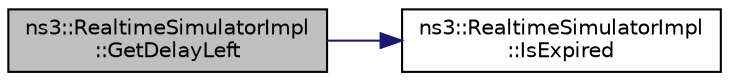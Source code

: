 digraph "ns3::RealtimeSimulatorImpl::GetDelayLeft"
{
 // LATEX_PDF_SIZE
  edge [fontname="Helvetica",fontsize="10",labelfontname="Helvetica",labelfontsize="10"];
  node [fontname="Helvetica",fontsize="10",shape=record];
  rankdir="LR";
  Node1 [label="ns3::RealtimeSimulatorImpl\l::GetDelayLeft",height=0.2,width=0.4,color="black", fillcolor="grey75", style="filled", fontcolor="black",tooltip="Get the remaining time until this event will execute."];
  Node1 -> Node2 [color="midnightblue",fontsize="10",style="solid",fontname="Helvetica"];
  Node2 [label="ns3::RealtimeSimulatorImpl\l::IsExpired",height=0.2,width=0.4,color="black", fillcolor="white", style="filled",URL="$classns3_1_1_realtime_simulator_impl.html#aff813e6c1cb5871d12a7ab481b41cfe7",tooltip="Check if an event has already run or been cancelled."];
}
